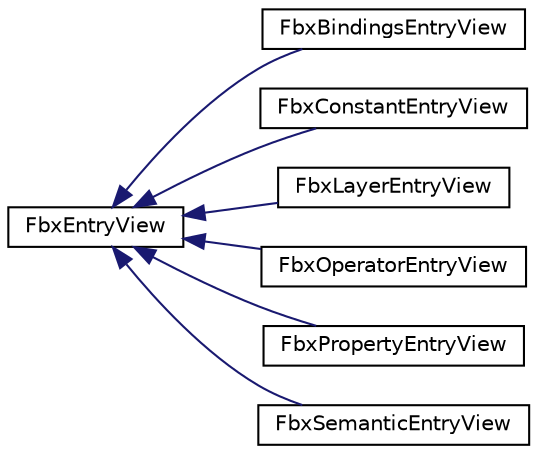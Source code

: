 digraph "クラス階層図"
{
  edge [fontname="Helvetica",fontsize="10",labelfontname="Helvetica",labelfontsize="10"];
  node [fontname="Helvetica",fontsize="10",shape=record];
  rankdir="LR";
  Node0 [label="FbxEntryView",height=0.2,width=0.4,color="black", fillcolor="white", style="filled",URL="$class_fbx_entry_view.html"];
  Node0 -> Node1 [dir="back",color="midnightblue",fontsize="10",style="solid",fontname="Helvetica"];
  Node1 [label="FbxBindingsEntryView",height=0.2,width=0.4,color="black", fillcolor="white", style="filled",URL="$class_fbx_bindings_entry_view.html"];
  Node0 -> Node2 [dir="back",color="midnightblue",fontsize="10",style="solid",fontname="Helvetica"];
  Node2 [label="FbxConstantEntryView",height=0.2,width=0.4,color="black", fillcolor="white", style="filled",URL="$class_fbx_constant_entry_view.html"];
  Node0 -> Node3 [dir="back",color="midnightblue",fontsize="10",style="solid",fontname="Helvetica"];
  Node3 [label="FbxLayerEntryView",height=0.2,width=0.4,color="black", fillcolor="white", style="filled",URL="$class_fbx_layer_entry_view.html"];
  Node0 -> Node4 [dir="back",color="midnightblue",fontsize="10",style="solid",fontname="Helvetica"];
  Node4 [label="FbxOperatorEntryView",height=0.2,width=0.4,color="black", fillcolor="white", style="filled",URL="$class_fbx_operator_entry_view.html"];
  Node0 -> Node5 [dir="back",color="midnightblue",fontsize="10",style="solid",fontname="Helvetica"];
  Node5 [label="FbxPropertyEntryView",height=0.2,width=0.4,color="black", fillcolor="white", style="filled",URL="$class_fbx_property_entry_view.html"];
  Node0 -> Node6 [dir="back",color="midnightblue",fontsize="10",style="solid",fontname="Helvetica"];
  Node6 [label="FbxSemanticEntryView",height=0.2,width=0.4,color="black", fillcolor="white", style="filled",URL="$class_fbx_semantic_entry_view.html"];
}
